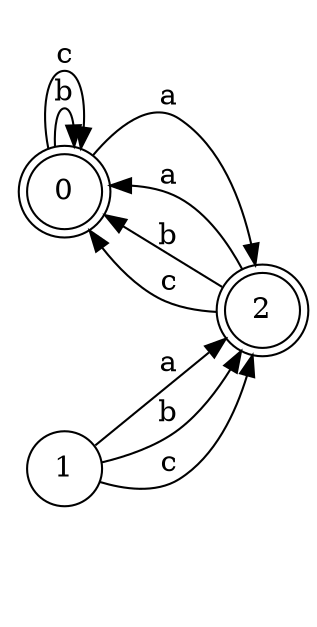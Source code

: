 digraph n3_3 {
__start0 [label="" shape="none"];

rankdir=LR;
size="8,5";

s0 [style="rounded,filled", color="black", fillcolor="white" shape="doublecircle", label="0"];
s1 [style="filled", color="black", fillcolor="white" shape="circle", label="1"];
s2 [style="rounded,filled", color="black", fillcolor="white" shape="doublecircle", label="2"];
s0 -> s2 [label="a"];
s0 -> s0 [label="b"];
s0 -> s0 [label="c"];
s1 -> s2 [label="a"];
s1 -> s2 [label="b"];
s1 -> s2 [label="c"];
s2 -> s0 [label="a"];
s2 -> s0 [label="b"];
s2 -> s0 [label="c"];

}